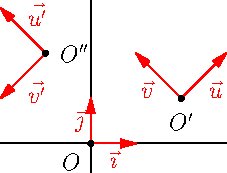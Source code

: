   import geometry;
  size(4cm,0);
  coordsys R=cartesiansystem((2,1), i=(1,1), j=(-1,1));

  show("$O'$","$\vec{u}$", "$\vec{v}$", R, xpen=invisible);
  show("$O''$","$\vec{u'}$", "$\vec{v'}$",
  rotate(90)*R, xpen=invisible);
  show(defaultcoordsys);
